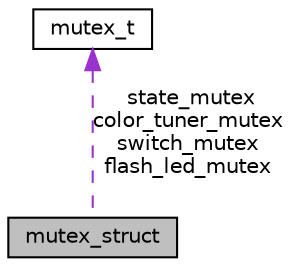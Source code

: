 digraph "mutex_struct"
{
 // LATEX_PDF_SIZE
  edge [fontname="Helvetica",fontsize="10",labelfontname="Helvetica",labelfontsize="10"];
  node [fontname="Helvetica",fontsize="10",shape=record];
  Node1 [label="mutex_struct",height=0.2,width=0.4,color="black", fillcolor="grey75", style="filled", fontcolor="black",tooltip=" "];
  Node2 -> Node1 [dir="back",color="darkorchid3",fontsize="10",style="dashed",label=" state_mutex\ncolor_tuner_mutex\nswitch_mutex\nflash_led_mutex" ,fontname="Helvetica"];
  Node2 [label="mutex_t",height=0.2,width=0.4,color="black", fillcolor="white", style="filled",URL="$structmutex__t.html",tooltip="Type definition for mutex, opaque to user."];
}
